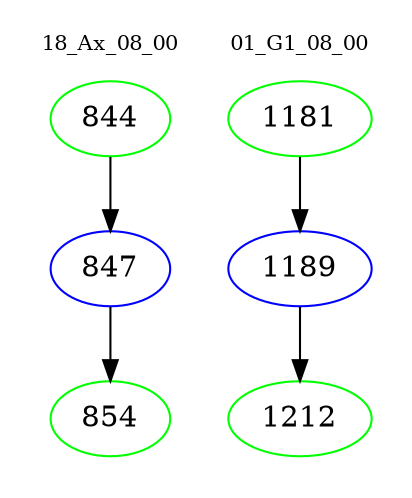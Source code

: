 digraph{
subgraph cluster_0 {
color = white
label = "18_Ax_08_00";
fontsize=10;
T0_844 [label="844", color="green"]
T0_844 -> T0_847 [color="black"]
T0_847 [label="847", color="blue"]
T0_847 -> T0_854 [color="black"]
T0_854 [label="854", color="green"]
}
subgraph cluster_1 {
color = white
label = "01_G1_08_00";
fontsize=10;
T1_1181 [label="1181", color="green"]
T1_1181 -> T1_1189 [color="black"]
T1_1189 [label="1189", color="blue"]
T1_1189 -> T1_1212 [color="black"]
T1_1212 [label="1212", color="green"]
}
}
